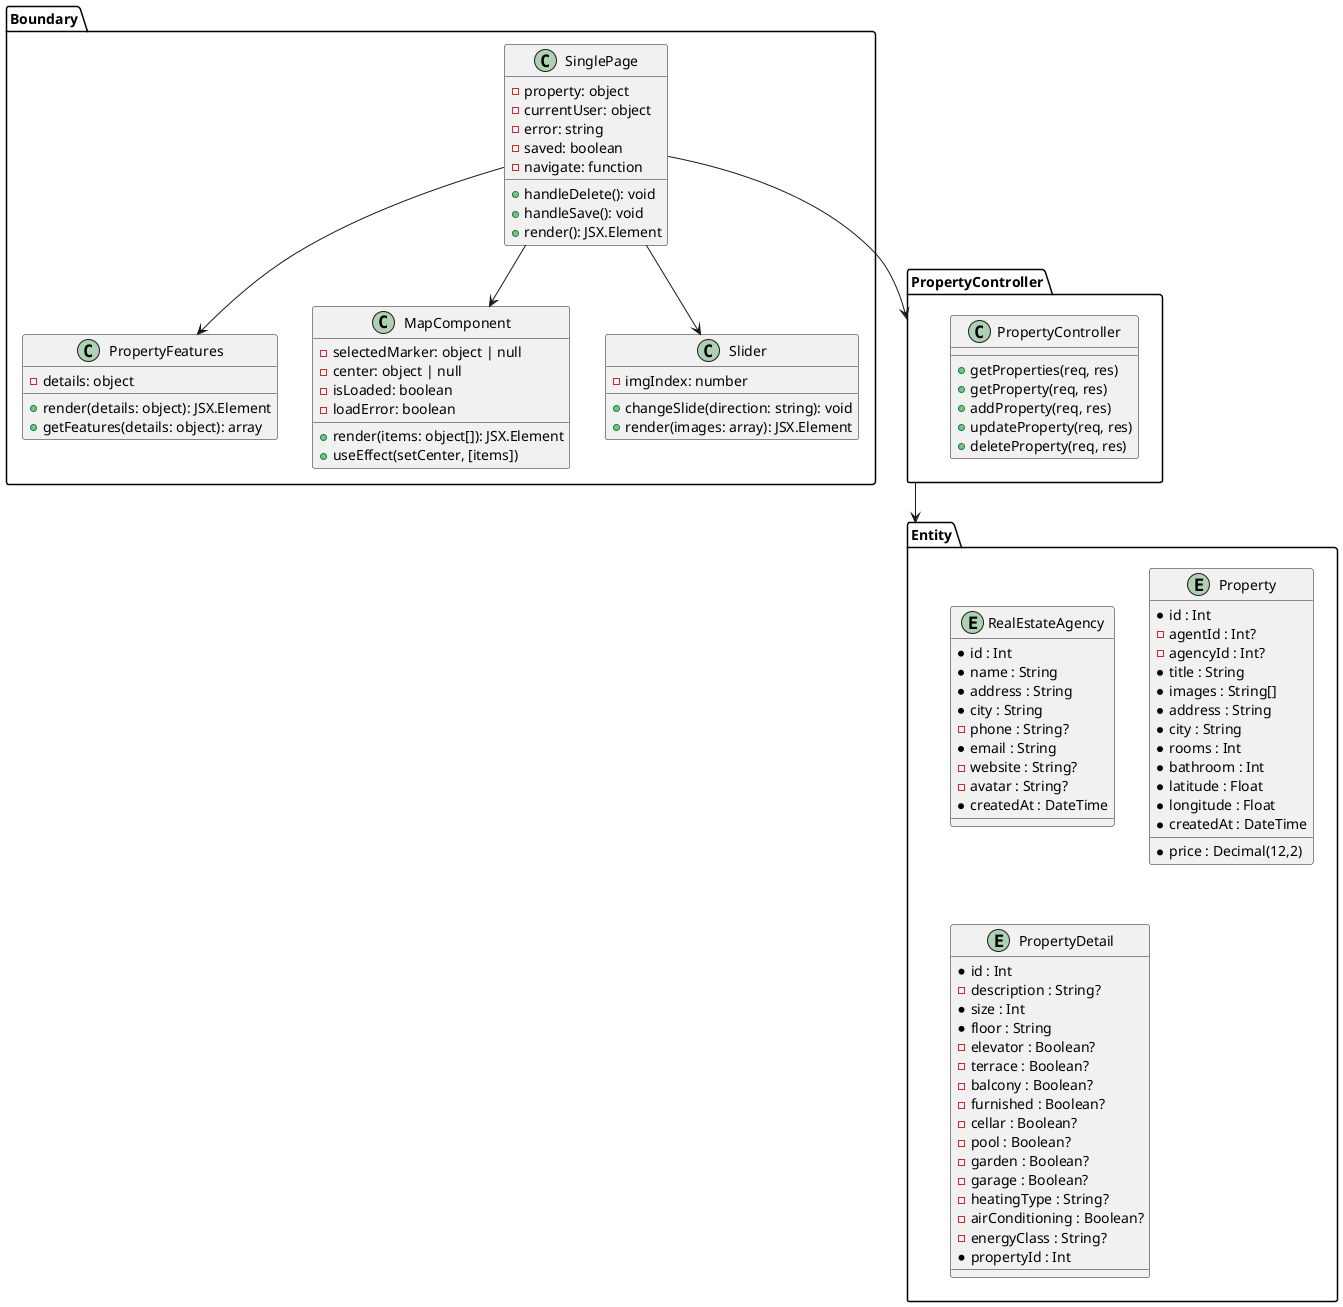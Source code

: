 @startuml
package Boundary{
    class SinglePage{
  - property: object
  - currentUser: object
  - error: string
  - saved: boolean
  - navigate: function
  + handleDelete(): void
  + handleSave(): void
  + render(): JSX.Element
}

class PropertyFeatures {
    - details: object
  + render(details: object): JSX.Element
  + getFeatures(details: object): array
}

class MapComponent {
        - selectedMarker: object | null
  - center: object | null
  - isLoaded: boolean
  - loadError: boolean
  + render(items: object[]): JSX.Element
  + useEffect(setCenter, [items])
}

class Slider {
    - imgIndex: number
  + changeSlide(direction: string): void
  + render(images: array): JSX.Element
}

SinglePage --> PropertyFeatures
SinglePage --> MapComponent 
SinglePage --> Slider 

}
     package PropertyController {
  class PropertyController {
    + getProperties(req, res)
    + getProperty(req, res)
    + addProperty(req, res)
    + updateProperty(req, res)
    + deleteProperty(req, res)
  }
}
package Entity{
  entity RealEstateAgency {
  * id : Int
  * name : String
  * address : String
  * city : String
  - phone : String?
  * email : String
  - website : String?
  - avatar : String?
  * createdAt : DateTime
}
entity Property {
  * id : Int
  - agentId : Int?
  - agencyId : Int?
  * title : String
  * price : Decimal(12,2)
  * images : String[]
  * address : String
  * city : String
  * rooms : Int
  * bathroom : Int
  * latitude : Float
  * longitude : Float
  * createdAt : DateTime
}

entity PropertyDetail {
  * id : Int
  - description : String?
  * size : Int
  * floor : String
  - elevator : Boolean?
  - terrace : Boolean?
  - balcony : Boolean?
  - furnished : Boolean?
  - cellar : Boolean?
  - pool : Boolean?
  - garden : Boolean?
  - garage : Boolean?
  - heatingType : String?
  - airConditioning : Boolean?
  - energyClass : String?
  * propertyId : Int

}

}
SinglePage --> PropertyController
PropertyController -->Entity
@enduml
